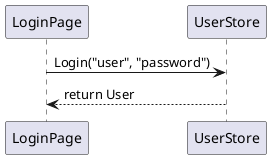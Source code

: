 @startuml
participant LoginPage
participant UserStore

LoginPage -> UserStore : Login("user", "password")
UserStore --> LoginPage : return User
@enduml
